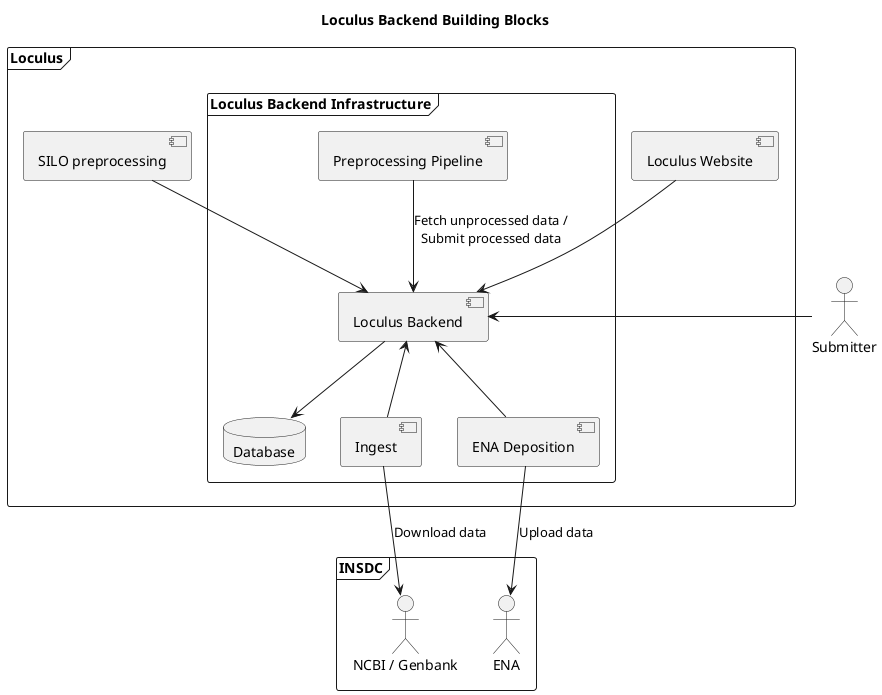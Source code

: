 @startuml

title Loculus Backend Building Blocks

actor Submitter as submitter
frame INSDC {
    actor "NCBI / Genbank" as ncbi
    actor ENA as ena
}

frame Loculus {
    component "Loculus Website" as website
    component "SILO preprocessing" as silo_prepro

    frame "Loculus Backend Infrastructure" {
        component "Backend API" as backend
        database "Database" as db
        component "Preprocessing Pipeline" as prepro
        component "Ingest" as ingest
        component "ENA Deposition" as deposition
        component "Loculus Backend" as backend
    }
}

submitter -left-> backend
website --> backend
silo_prepro --> backend
backend --> db
prepro --> backend : Fetch unprocessed data /\nSubmit processed data

ingest -up-> backend
ingest --> ncbi : Download data

deposition -up-> backend
deposition --> ena : Upload data

@enduml
